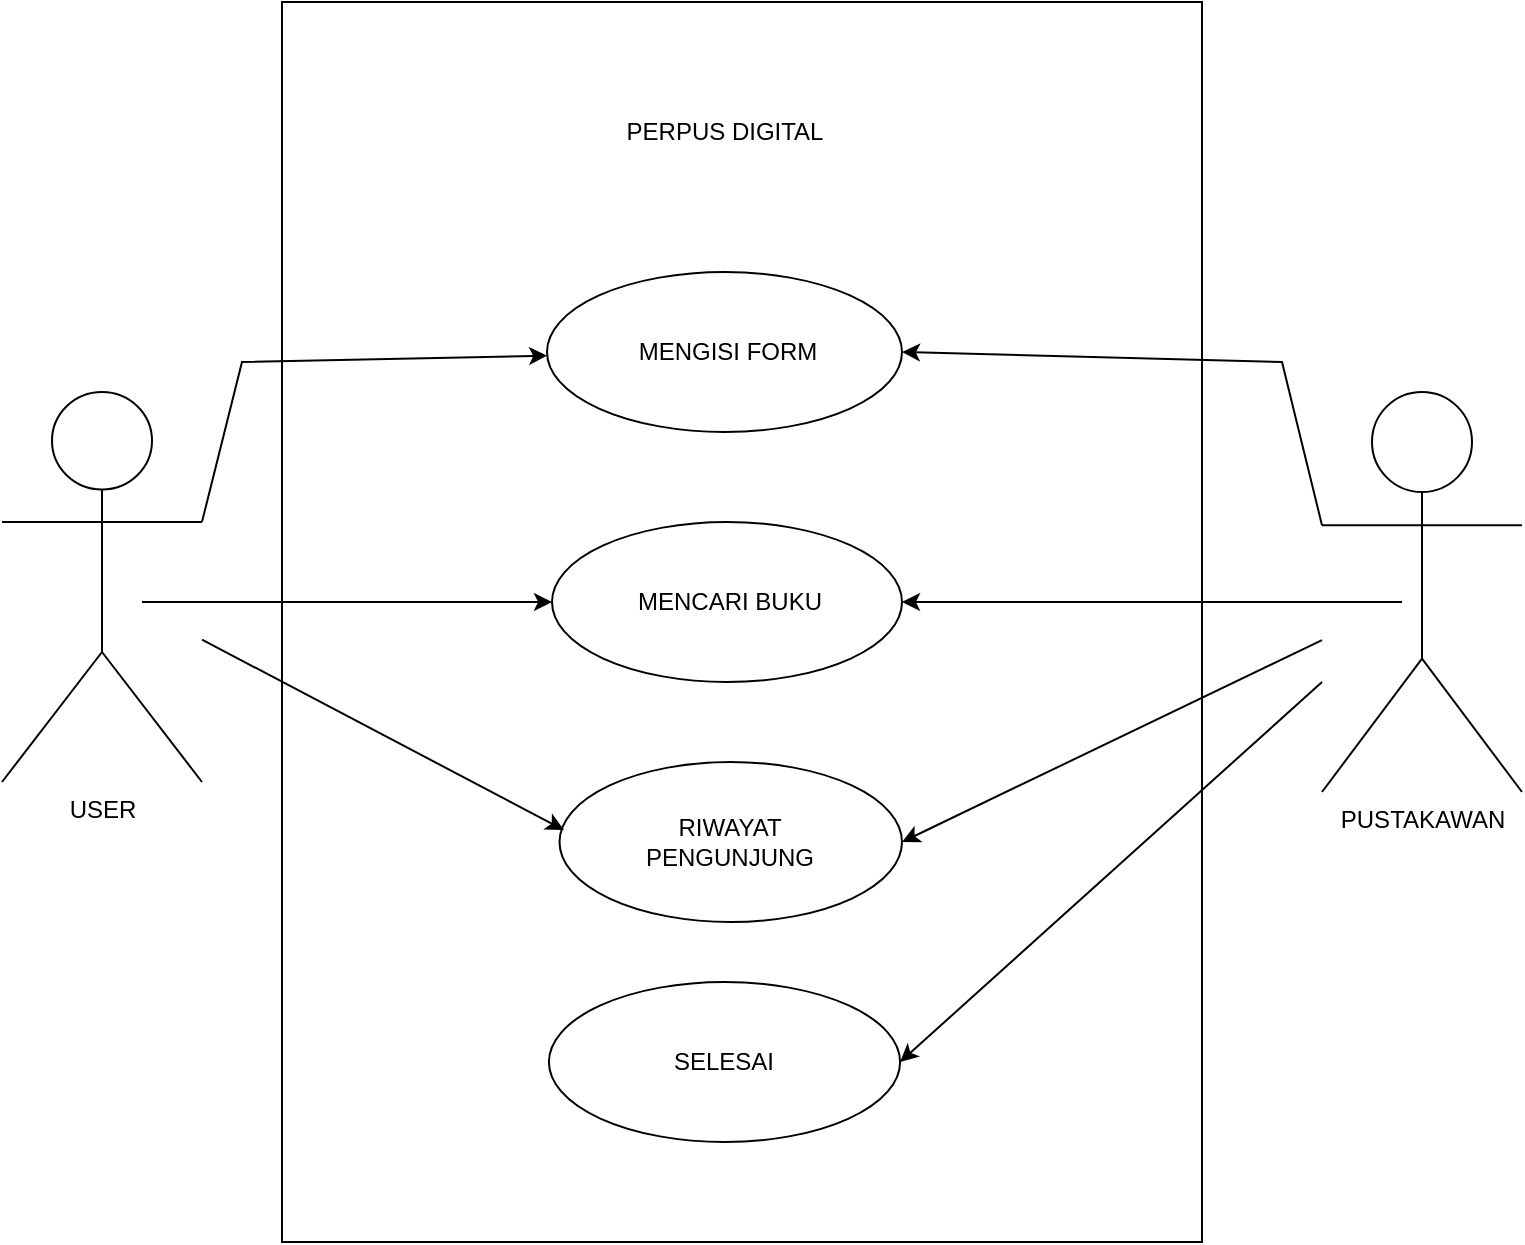 <mxfile version="23.0.0" type="github">
  <diagram name="Page-1" id="1i_Dcct36PB3pgRjCaBk">
    <mxGraphModel dx="1434" dy="780" grid="1" gridSize="10" guides="1" tooltips="1" connect="1" arrows="1" fold="1" page="1" pageScale="1" pageWidth="850" pageHeight="1100" math="0" shadow="0">
      <root>
        <mxCell id="0" />
        <mxCell id="1" parent="0" />
        <mxCell id="PVY881_GO4OGU-kgonkd-1" value="" style="whiteSpace=wrap;html=1;" vertex="1" parent="1">
          <mxGeometry x="180" y="100" width="460" height="620" as="geometry" />
        </mxCell>
        <mxCell id="PVY881_GO4OGU-kgonkd-2" value="" style="ellipse;whiteSpace=wrap;html=1;" vertex="1" parent="1">
          <mxGeometry x="312.5" y="235" width="177.5" height="80" as="geometry" />
        </mxCell>
        <mxCell id="PVY881_GO4OGU-kgonkd-3" value="" style="ellipse;whiteSpace=wrap;html=1;" vertex="1" parent="1">
          <mxGeometry x="315" y="360" width="175" height="80" as="geometry" />
        </mxCell>
        <mxCell id="PVY881_GO4OGU-kgonkd-4" value="PERPUS DIGITAL" style="text;html=1;strokeColor=none;fillColor=none;align=center;verticalAlign=middle;whiteSpace=wrap;rounded=0;" vertex="1" parent="1">
          <mxGeometry x="325" y="150" width="152.5" height="30" as="geometry" />
        </mxCell>
        <mxCell id="PVY881_GO4OGU-kgonkd-5" value="MENGISI FORM" style="text;html=1;strokeColor=none;fillColor=none;align=center;verticalAlign=middle;whiteSpace=wrap;rounded=0;" vertex="1" parent="1">
          <mxGeometry x="347.5" y="260" width="110" height="30" as="geometry" />
        </mxCell>
        <mxCell id="PVY881_GO4OGU-kgonkd-6" value="MENCARI BUKU" style="text;html=1;strokeColor=none;fillColor=none;align=center;verticalAlign=middle;whiteSpace=wrap;rounded=0;" vertex="1" parent="1">
          <mxGeometry x="344.38" y="385" width="120" height="30" as="geometry" />
        </mxCell>
        <mxCell id="PVY881_GO4OGU-kgonkd-7" value="" style="ellipse;whiteSpace=wrap;html=1;" vertex="1" parent="1">
          <mxGeometry x="318.75" y="480" width="171.25" height="80" as="geometry" />
        </mxCell>
        <mxCell id="PVY881_GO4OGU-kgonkd-8" value="RIWAYAT PENGUNJUNG" style="text;html=1;strokeColor=none;fillColor=none;align=center;verticalAlign=middle;whiteSpace=wrap;rounded=0;" vertex="1" parent="1">
          <mxGeometry x="348.75" y="505" width="110" height="30" as="geometry" />
        </mxCell>
        <mxCell id="PVY881_GO4OGU-kgonkd-9" value="PUSTAKAWAN" style="shape=umlActor;verticalLabelPosition=bottom;verticalAlign=top;html=1;outlineConnect=0;" vertex="1" parent="1">
          <mxGeometry x="700" y="295" width="100" height="200" as="geometry" />
        </mxCell>
        <mxCell id="PVY881_GO4OGU-kgonkd-10" value="USER" style="shape=umlActor;verticalLabelPosition=bottom;verticalAlign=top;html=1;outlineConnect=0;" vertex="1" parent="1">
          <mxGeometry x="40" y="295" width="100" height="195" as="geometry" />
        </mxCell>
        <mxCell id="PVY881_GO4OGU-kgonkd-17" value="" style="endArrow=classic;html=1;rounded=0;exitX=1;exitY=0.333;exitDx=0;exitDy=0;exitPerimeter=0;" edge="1" parent="1" source="PVY881_GO4OGU-kgonkd-10" target="PVY881_GO4OGU-kgonkd-2">
          <mxGeometry width="50" height="50" relative="1" as="geometry">
            <mxPoint x="400" y="430" as="sourcePoint" />
            <mxPoint x="310" y="270" as="targetPoint" />
            <Array as="points">
              <mxPoint x="160" y="280" />
            </Array>
          </mxGeometry>
        </mxCell>
        <mxCell id="PVY881_GO4OGU-kgonkd-18" value="" style="endArrow=classic;html=1;rounded=0;exitX=0;exitY=0.333;exitDx=0;exitDy=0;exitPerimeter=0;entryX=1;entryY=0.5;entryDx=0;entryDy=0;entryPerimeter=0;" edge="1" parent="1" source="PVY881_GO4OGU-kgonkd-9" target="PVY881_GO4OGU-kgonkd-2">
          <mxGeometry width="50" height="50" relative="1" as="geometry">
            <mxPoint x="400" y="430" as="sourcePoint" />
            <mxPoint x="450" y="380" as="targetPoint" />
            <Array as="points">
              <mxPoint x="680" y="280" />
            </Array>
          </mxGeometry>
        </mxCell>
        <mxCell id="PVY881_GO4OGU-kgonkd-24" value="" style="endArrow=classic;html=1;rounded=0;entryX=0;entryY=0.5;entryDx=0;entryDy=0;" edge="1" parent="1" target="PVY881_GO4OGU-kgonkd-3">
          <mxGeometry width="50" height="50" relative="1" as="geometry">
            <mxPoint x="110" y="400" as="sourcePoint" />
            <mxPoint x="450" y="380" as="targetPoint" />
          </mxGeometry>
        </mxCell>
        <mxCell id="PVY881_GO4OGU-kgonkd-25" value="" style="ellipse;whiteSpace=wrap;html=1;" vertex="1" parent="1">
          <mxGeometry x="313.45" y="590" width="175.61" height="80" as="geometry" />
        </mxCell>
        <mxCell id="PVY881_GO4OGU-kgonkd-26" value="SELESAI" style="text;html=1;strokeColor=none;fillColor=none;align=center;verticalAlign=middle;whiteSpace=wrap;rounded=0;" vertex="1" parent="1">
          <mxGeometry x="371.25" y="615" width="60" height="30" as="geometry" />
        </mxCell>
        <mxCell id="PVY881_GO4OGU-kgonkd-27" value="" style="endArrow=classic;html=1;rounded=0;" edge="1" parent="1">
          <mxGeometry width="50" height="50" relative="1" as="geometry">
            <mxPoint x="740" y="400" as="sourcePoint" />
            <mxPoint x="490" y="400" as="targetPoint" />
          </mxGeometry>
        </mxCell>
        <mxCell id="PVY881_GO4OGU-kgonkd-28" value="" style="endArrow=classic;html=1;rounded=0;entryX=0.013;entryY=0.425;entryDx=0;entryDy=0;entryPerimeter=0;" edge="1" parent="1" source="PVY881_GO4OGU-kgonkd-10" target="PVY881_GO4OGU-kgonkd-7">
          <mxGeometry width="50" height="50" relative="1" as="geometry">
            <mxPoint x="150" y="470" as="sourcePoint" />
            <mxPoint x="320" y="510" as="targetPoint" />
          </mxGeometry>
        </mxCell>
        <mxCell id="PVY881_GO4OGU-kgonkd-29" value="" style="endArrow=classic;html=1;rounded=0;entryX=1;entryY=0.5;entryDx=0;entryDy=0;" edge="1" parent="1" source="PVY881_GO4OGU-kgonkd-9" target="PVY881_GO4OGU-kgonkd-7">
          <mxGeometry width="50" height="50" relative="1" as="geometry">
            <mxPoint x="690" y="480" as="sourcePoint" />
            <mxPoint x="450" y="380" as="targetPoint" />
          </mxGeometry>
        </mxCell>
        <mxCell id="PVY881_GO4OGU-kgonkd-30" value="" style="endArrow=classic;html=1;rounded=0;entryX=1;entryY=0.5;entryDx=0;entryDy=0;" edge="1" parent="1" source="PVY881_GO4OGU-kgonkd-9" target="PVY881_GO4OGU-kgonkd-25">
          <mxGeometry width="50" height="50" relative="1" as="geometry">
            <mxPoint x="720" y="500" as="sourcePoint" />
            <mxPoint x="450" y="380" as="targetPoint" />
          </mxGeometry>
        </mxCell>
      </root>
    </mxGraphModel>
  </diagram>
</mxfile>

